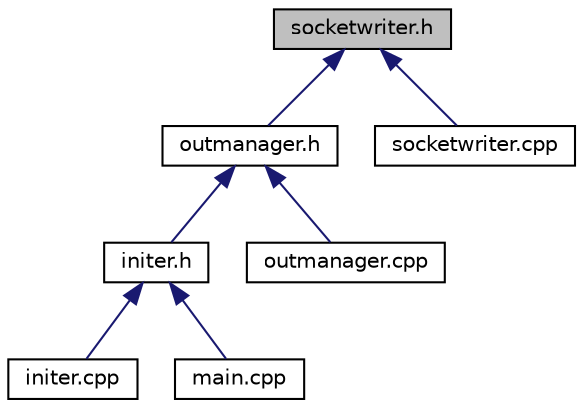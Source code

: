 digraph "socketwriter.h"
{
  edge [fontname="Helvetica",fontsize="10",labelfontname="Helvetica",labelfontsize="10"];
  node [fontname="Helvetica",fontsize="10",shape=record];
  Node3 [label="socketwriter.h",height=0.2,width=0.4,color="black", fillcolor="grey75", style="filled", fontcolor="black"];
  Node3 -> Node4 [dir="back",color="midnightblue",fontsize="10",style="solid"];
  Node4 [label="outmanager.h",height=0.2,width=0.4,color="black", fillcolor="white", style="filled",URL="$outmanager_8h.html"];
  Node4 -> Node5 [dir="back",color="midnightblue",fontsize="10",style="solid"];
  Node5 [label="initer.h",height=0.2,width=0.4,color="black", fillcolor="white", style="filled",URL="$initer_8h.html"];
  Node5 -> Node6 [dir="back",color="midnightblue",fontsize="10",style="solid"];
  Node6 [label="initer.cpp",height=0.2,width=0.4,color="black", fillcolor="white", style="filled",URL="$initer_8cpp.html"];
  Node5 -> Node7 [dir="back",color="midnightblue",fontsize="10",style="solid"];
  Node7 [label="main.cpp",height=0.2,width=0.4,color="black", fillcolor="white", style="filled",URL="$main_8cpp.html"];
  Node4 -> Node8 [dir="back",color="midnightblue",fontsize="10",style="solid"];
  Node8 [label="outmanager.cpp",height=0.2,width=0.4,color="black", fillcolor="white", style="filled",URL="$outmanager_8cpp.html"];
  Node3 -> Node9 [dir="back",color="midnightblue",fontsize="10",style="solid"];
  Node9 [label="socketwriter.cpp",height=0.2,width=0.4,color="black", fillcolor="white", style="filled",URL="$socketwriter_8cpp.html"];
}
